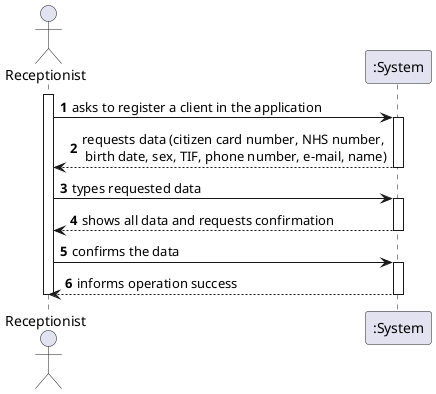 @startuml
autonumber
actor "Receptionist" as REP

activate REP
REP -> ":System" : asks to register a client in the application
activate ":System"
":System" --> REP : requests data (citizen card number, NHS number,\n birth date, sex, TIF, phone number, e-mail, name)
deactivate ":System"

REP -> ":System" : types requested data
activate ":System"
":System" --> REP : shows all data and requests confirmation
deactivate ":System"

REP -> ":System" : confirms the data
activate ":System"
":System" --> REP : informs operation success
deactivate ":System"

deactivate REP

@enduml